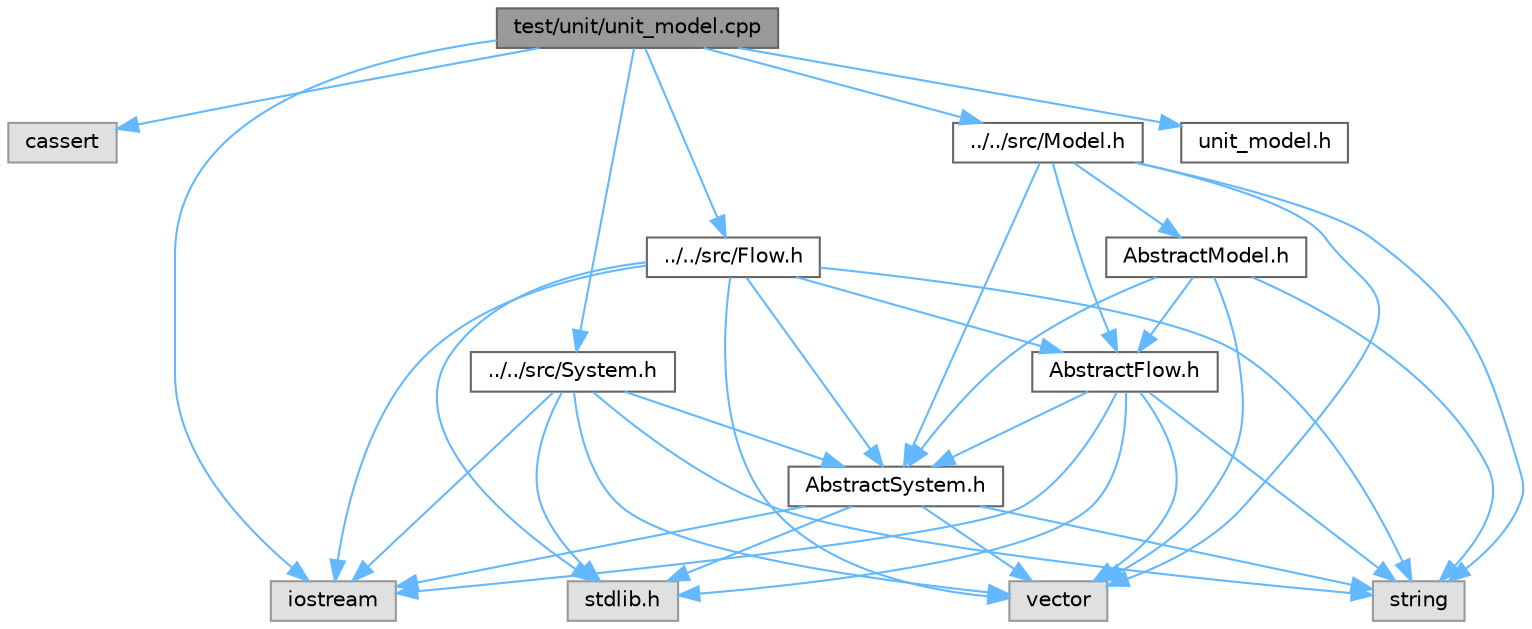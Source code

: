digraph "test/unit/unit_model.cpp"
{
 // LATEX_PDF_SIZE
  bgcolor="transparent";
  edge [fontname=Helvetica,fontsize=10,labelfontname=Helvetica,labelfontsize=10];
  node [fontname=Helvetica,fontsize=10,shape=box,height=0.2,width=0.4];
  Node1 [id="Node000001",label="test/unit/unit_model.cpp",height=0.2,width=0.4,color="gray40", fillcolor="grey60", style="filled", fontcolor="black",tooltip=" "];
  Node1 -> Node2 [id="edge36_Node000001_Node000002",color="steelblue1",style="solid",tooltip=" "];
  Node2 [id="Node000002",label="cassert",height=0.2,width=0.4,color="grey60", fillcolor="#E0E0E0", style="filled",tooltip=" "];
  Node1 -> Node3 [id="edge37_Node000001_Node000003",color="steelblue1",style="solid",tooltip=" "];
  Node3 [id="Node000003",label="iostream",height=0.2,width=0.4,color="grey60", fillcolor="#E0E0E0", style="filled",tooltip=" "];
  Node1 -> Node4 [id="edge38_Node000001_Node000004",color="steelblue1",style="solid",tooltip=" "];
  Node4 [id="Node000004",label="../../src/System.h",height=0.2,width=0.4,color="grey40", fillcolor="white", style="filled",URL="$_system_8h.html",tooltip=" "];
  Node4 -> Node5 [id="edge39_Node000004_Node000005",color="steelblue1",style="solid",tooltip=" "];
  Node5 [id="Node000005",label="stdlib.h",height=0.2,width=0.4,color="grey60", fillcolor="#E0E0E0", style="filled",tooltip=" "];
  Node4 -> Node3 [id="edge40_Node000004_Node000003",color="steelblue1",style="solid",tooltip=" "];
  Node4 -> Node6 [id="edge41_Node000004_Node000006",color="steelblue1",style="solid",tooltip=" "];
  Node6 [id="Node000006",label="vector",height=0.2,width=0.4,color="grey60", fillcolor="#E0E0E0", style="filled",tooltip=" "];
  Node4 -> Node7 [id="edge42_Node000004_Node000007",color="steelblue1",style="solid",tooltip=" "];
  Node7 [id="Node000007",label="string",height=0.2,width=0.4,color="grey60", fillcolor="#E0E0E0", style="filled",tooltip=" "];
  Node4 -> Node8 [id="edge43_Node000004_Node000008",color="steelblue1",style="solid",tooltip=" "];
  Node8 [id="Node000008",label="AbstractSystem.h",height=0.2,width=0.4,color="grey40", fillcolor="white", style="filled",URL="$_abstract_system_8h.html",tooltip=" "];
  Node8 -> Node5 [id="edge44_Node000008_Node000005",color="steelblue1",style="solid",tooltip=" "];
  Node8 -> Node3 [id="edge45_Node000008_Node000003",color="steelblue1",style="solid",tooltip=" "];
  Node8 -> Node6 [id="edge46_Node000008_Node000006",color="steelblue1",style="solid",tooltip=" "];
  Node8 -> Node7 [id="edge47_Node000008_Node000007",color="steelblue1",style="solid",tooltip=" "];
  Node1 -> Node9 [id="edge48_Node000001_Node000009",color="steelblue1",style="solid",tooltip=" "];
  Node9 [id="Node000009",label="../../src/Flow.h",height=0.2,width=0.4,color="grey40", fillcolor="white", style="filled",URL="$_flow_8h.html",tooltip=" "];
  Node9 -> Node8 [id="edge49_Node000009_Node000008",color="steelblue1",style="solid",tooltip=" "];
  Node9 -> Node10 [id="edge50_Node000009_Node000010",color="steelblue1",style="solid",tooltip=" "];
  Node10 [id="Node000010",label="AbstractFlow.h",height=0.2,width=0.4,color="grey40", fillcolor="white", style="filled",URL="$_abstract_flow_8h.html",tooltip=" "];
  Node10 -> Node8 [id="edge51_Node000010_Node000008",color="steelblue1",style="solid",tooltip=" "];
  Node10 -> Node5 [id="edge52_Node000010_Node000005",color="steelblue1",style="solid",tooltip=" "];
  Node10 -> Node3 [id="edge53_Node000010_Node000003",color="steelblue1",style="solid",tooltip=" "];
  Node10 -> Node7 [id="edge54_Node000010_Node000007",color="steelblue1",style="solid",tooltip=" "];
  Node10 -> Node6 [id="edge55_Node000010_Node000006",color="steelblue1",style="solid",tooltip=" "];
  Node9 -> Node5 [id="edge56_Node000009_Node000005",color="steelblue1",style="solid",tooltip=" "];
  Node9 -> Node3 [id="edge57_Node000009_Node000003",color="steelblue1",style="solid",tooltip=" "];
  Node9 -> Node7 [id="edge58_Node000009_Node000007",color="steelblue1",style="solid",tooltip=" "];
  Node9 -> Node6 [id="edge59_Node000009_Node000006",color="steelblue1",style="solid",tooltip=" "];
  Node1 -> Node11 [id="edge60_Node000001_Node000011",color="steelblue1",style="solid",tooltip=" "];
  Node11 [id="Node000011",label="../../src/Model.h",height=0.2,width=0.4,color="grey40", fillcolor="white", style="filled",URL="$_model_8h.html",tooltip=" "];
  Node11 -> Node6 [id="edge61_Node000011_Node000006",color="steelblue1",style="solid",tooltip=" "];
  Node11 -> Node7 [id="edge62_Node000011_Node000007",color="steelblue1",style="solid",tooltip=" "];
  Node11 -> Node8 [id="edge63_Node000011_Node000008",color="steelblue1",style="solid",tooltip=" "];
  Node11 -> Node10 [id="edge64_Node000011_Node000010",color="steelblue1",style="solid",tooltip=" "];
  Node11 -> Node12 [id="edge65_Node000011_Node000012",color="steelblue1",style="solid",tooltip=" "];
  Node12 [id="Node000012",label="AbstractModel.h",height=0.2,width=0.4,color="grey40", fillcolor="white", style="filled",URL="$_abstract_model_8h.html",tooltip=" "];
  Node12 -> Node6 [id="edge66_Node000012_Node000006",color="steelblue1",style="solid",tooltip=" "];
  Node12 -> Node7 [id="edge67_Node000012_Node000007",color="steelblue1",style="solid",tooltip=" "];
  Node12 -> Node8 [id="edge68_Node000012_Node000008",color="steelblue1",style="solid",tooltip=" "];
  Node12 -> Node10 [id="edge69_Node000012_Node000010",color="steelblue1",style="solid",tooltip=" "];
  Node1 -> Node13 [id="edge70_Node000001_Node000013",color="steelblue1",style="solid",tooltip=" "];
  Node13 [id="Node000013",label="unit_model.h",height=0.2,width=0.4,color="grey40", fillcolor="white", style="filled",URL="$unit__model_8h.html",tooltip=" "];
}
